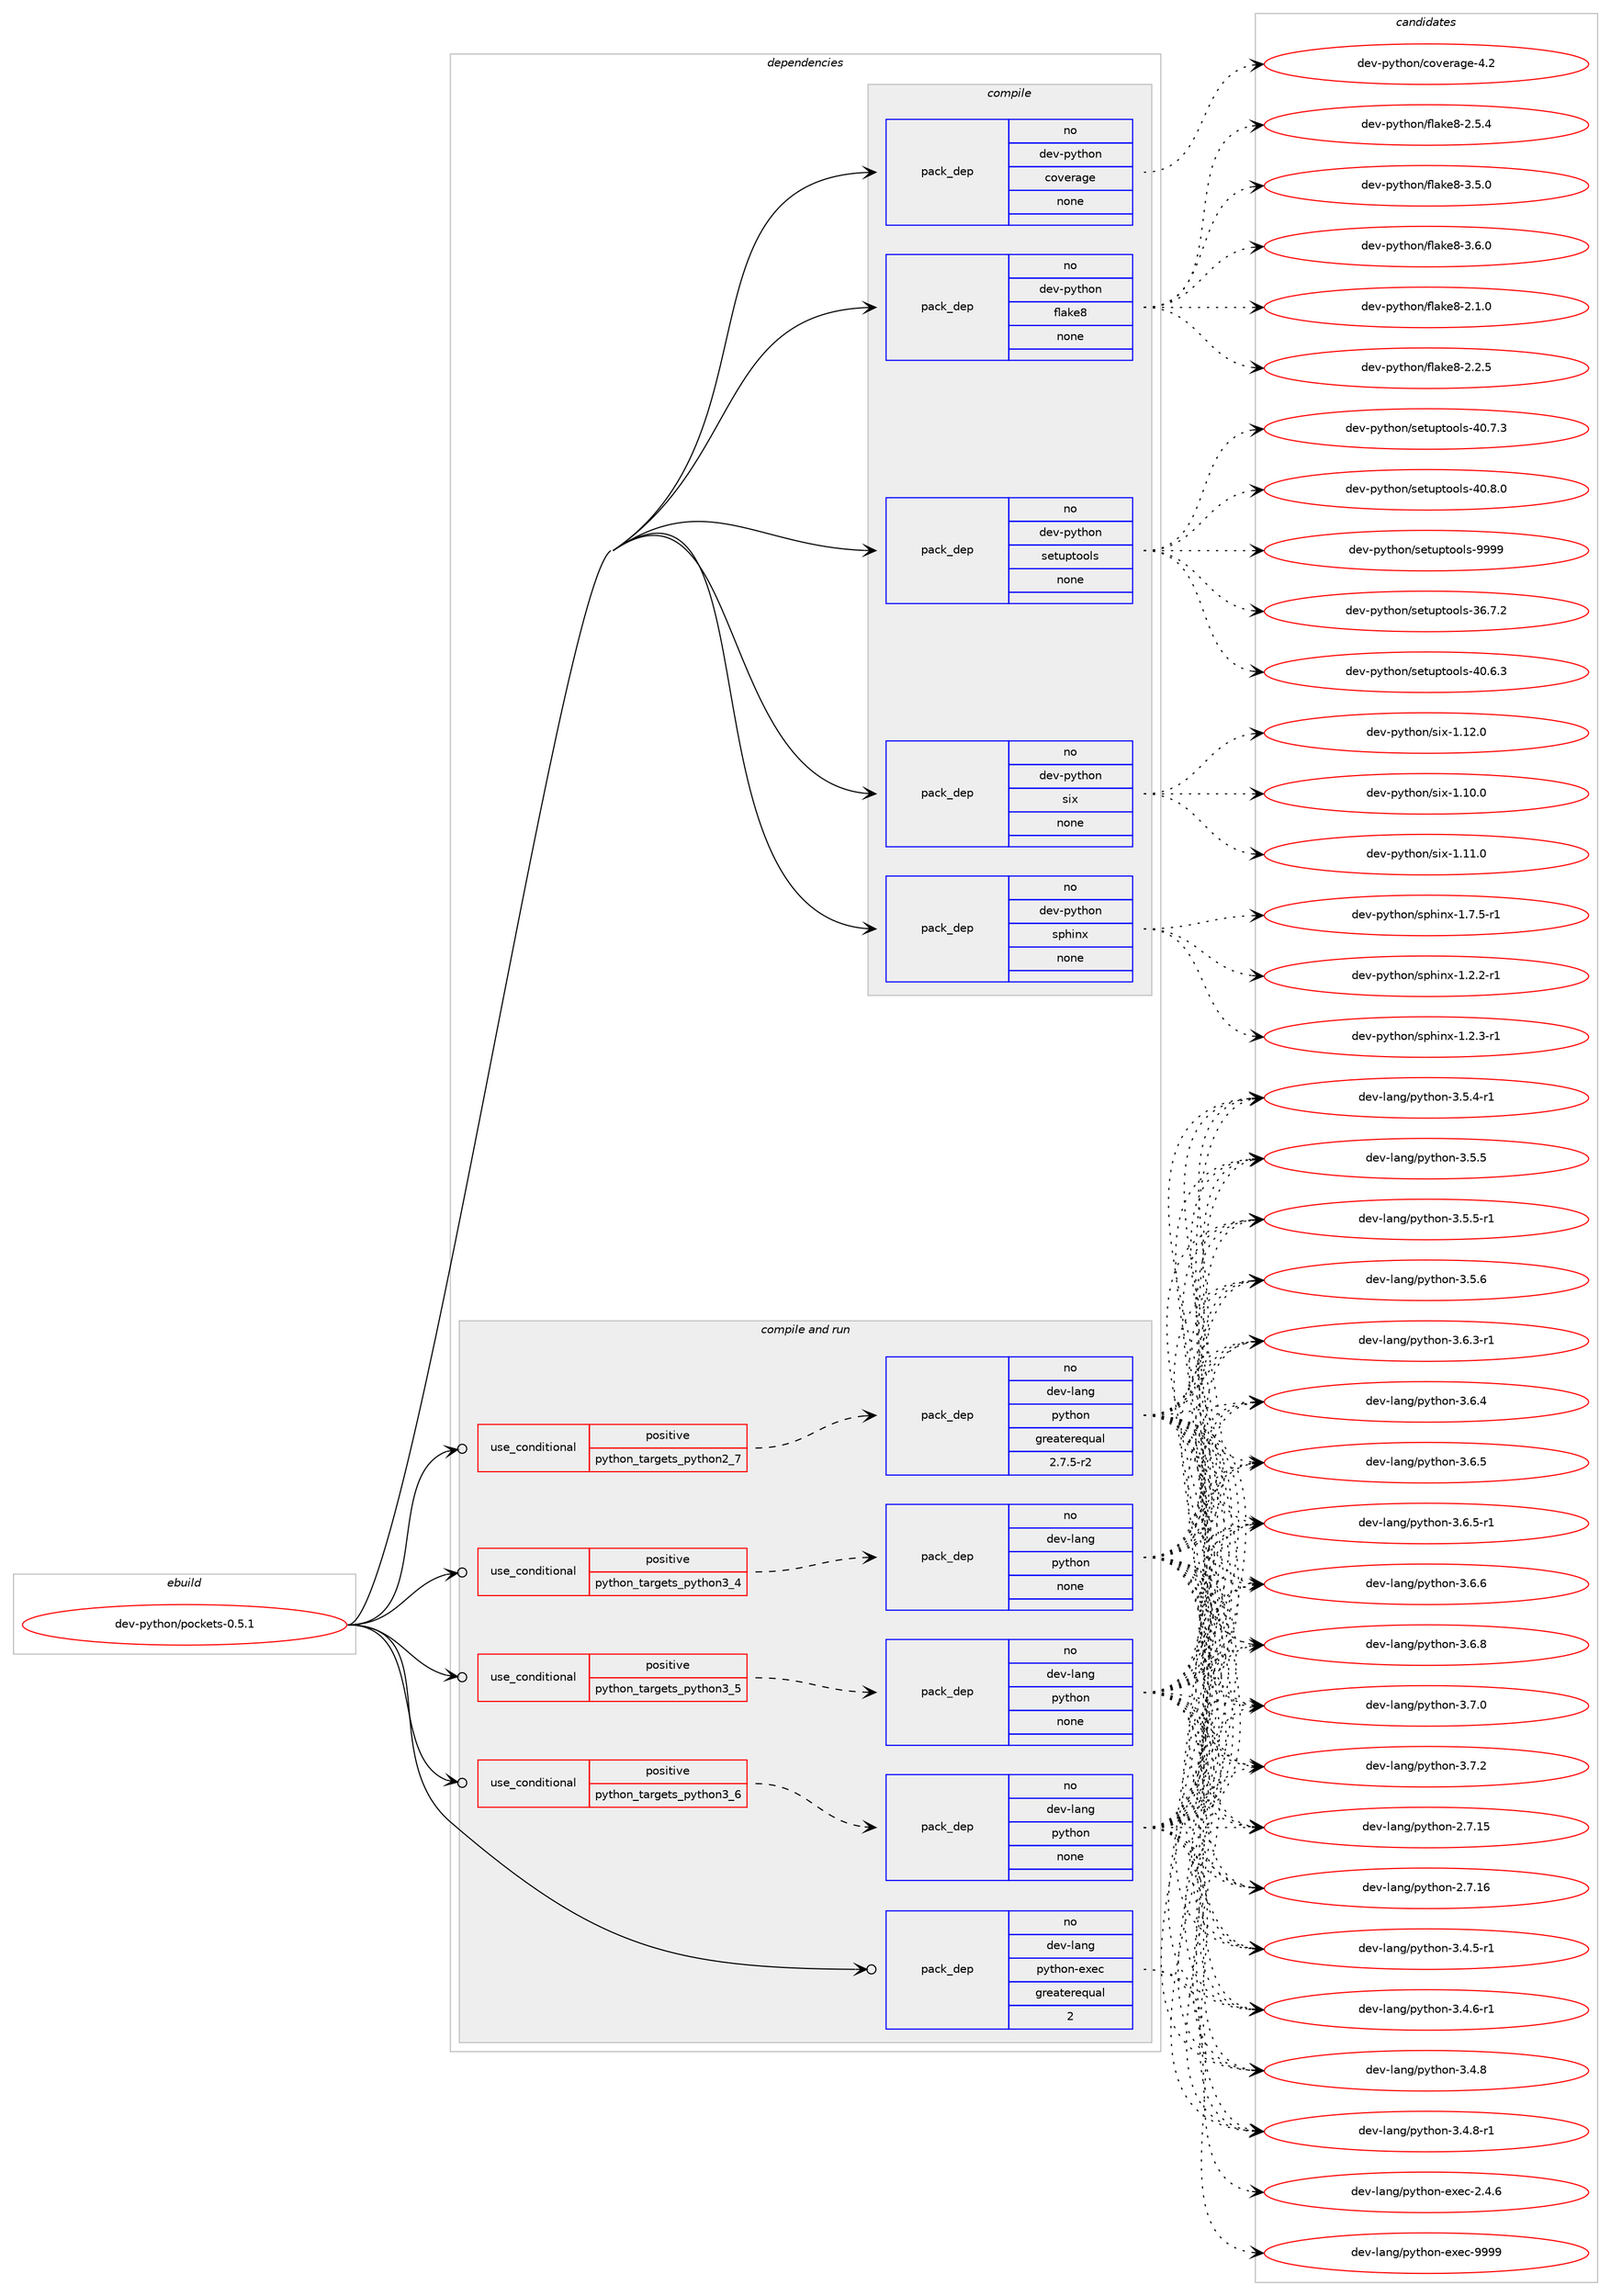 digraph prolog {

# *************
# Graph options
# *************

newrank=true;
concentrate=true;
compound=true;
graph [rankdir=LR,fontname=Helvetica,fontsize=10,ranksep=1.5];#, ranksep=2.5, nodesep=0.2];
edge  [arrowhead=vee];
node  [fontname=Helvetica,fontsize=10];

# **********
# The ebuild
# **********

subgraph cluster_leftcol {
color=gray;
rank=same;
label=<<i>ebuild</i>>;
id [label="dev-python/pockets-0.5.1", color=red, width=4, href="../dev-python/pockets-0.5.1.svg"];
}

# ****************
# The dependencies
# ****************

subgraph cluster_midcol {
color=gray;
label=<<i>dependencies</i>>;
subgraph cluster_compile {
fillcolor="#eeeeee";
style=filled;
label=<<i>compile</i>>;
subgraph pack1023171 {
dependency1426173 [label=<<TABLE BORDER="0" CELLBORDER="1" CELLSPACING="0" CELLPADDING="4" WIDTH="220"><TR><TD ROWSPAN="6" CELLPADDING="30">pack_dep</TD></TR><TR><TD WIDTH="110">no</TD></TR><TR><TD>dev-python</TD></TR><TR><TD>coverage</TD></TR><TR><TD>none</TD></TR><TR><TD></TD></TR></TABLE>>, shape=none, color=blue];
}
id:e -> dependency1426173:w [weight=20,style="solid",arrowhead="vee"];
subgraph pack1023172 {
dependency1426174 [label=<<TABLE BORDER="0" CELLBORDER="1" CELLSPACING="0" CELLPADDING="4" WIDTH="220"><TR><TD ROWSPAN="6" CELLPADDING="30">pack_dep</TD></TR><TR><TD WIDTH="110">no</TD></TR><TR><TD>dev-python</TD></TR><TR><TD>flake8</TD></TR><TR><TD>none</TD></TR><TR><TD></TD></TR></TABLE>>, shape=none, color=blue];
}
id:e -> dependency1426174:w [weight=20,style="solid",arrowhead="vee"];
subgraph pack1023173 {
dependency1426175 [label=<<TABLE BORDER="0" CELLBORDER="1" CELLSPACING="0" CELLPADDING="4" WIDTH="220"><TR><TD ROWSPAN="6" CELLPADDING="30">pack_dep</TD></TR><TR><TD WIDTH="110">no</TD></TR><TR><TD>dev-python</TD></TR><TR><TD>setuptools</TD></TR><TR><TD>none</TD></TR><TR><TD></TD></TR></TABLE>>, shape=none, color=blue];
}
id:e -> dependency1426175:w [weight=20,style="solid",arrowhead="vee"];
subgraph pack1023174 {
dependency1426176 [label=<<TABLE BORDER="0" CELLBORDER="1" CELLSPACING="0" CELLPADDING="4" WIDTH="220"><TR><TD ROWSPAN="6" CELLPADDING="30">pack_dep</TD></TR><TR><TD WIDTH="110">no</TD></TR><TR><TD>dev-python</TD></TR><TR><TD>six</TD></TR><TR><TD>none</TD></TR><TR><TD></TD></TR></TABLE>>, shape=none, color=blue];
}
id:e -> dependency1426176:w [weight=20,style="solid",arrowhead="vee"];
subgraph pack1023175 {
dependency1426177 [label=<<TABLE BORDER="0" CELLBORDER="1" CELLSPACING="0" CELLPADDING="4" WIDTH="220"><TR><TD ROWSPAN="6" CELLPADDING="30">pack_dep</TD></TR><TR><TD WIDTH="110">no</TD></TR><TR><TD>dev-python</TD></TR><TR><TD>sphinx</TD></TR><TR><TD>none</TD></TR><TR><TD></TD></TR></TABLE>>, shape=none, color=blue];
}
id:e -> dependency1426177:w [weight=20,style="solid",arrowhead="vee"];
}
subgraph cluster_compileandrun {
fillcolor="#eeeeee";
style=filled;
label=<<i>compile and run</i>>;
subgraph cond379692 {
dependency1426178 [label=<<TABLE BORDER="0" CELLBORDER="1" CELLSPACING="0" CELLPADDING="4"><TR><TD ROWSPAN="3" CELLPADDING="10">use_conditional</TD></TR><TR><TD>positive</TD></TR><TR><TD>python_targets_python2_7</TD></TR></TABLE>>, shape=none, color=red];
subgraph pack1023176 {
dependency1426179 [label=<<TABLE BORDER="0" CELLBORDER="1" CELLSPACING="0" CELLPADDING="4" WIDTH="220"><TR><TD ROWSPAN="6" CELLPADDING="30">pack_dep</TD></TR><TR><TD WIDTH="110">no</TD></TR><TR><TD>dev-lang</TD></TR><TR><TD>python</TD></TR><TR><TD>greaterequal</TD></TR><TR><TD>2.7.5-r2</TD></TR></TABLE>>, shape=none, color=blue];
}
dependency1426178:e -> dependency1426179:w [weight=20,style="dashed",arrowhead="vee"];
}
id:e -> dependency1426178:w [weight=20,style="solid",arrowhead="odotvee"];
subgraph cond379693 {
dependency1426180 [label=<<TABLE BORDER="0" CELLBORDER="1" CELLSPACING="0" CELLPADDING="4"><TR><TD ROWSPAN="3" CELLPADDING="10">use_conditional</TD></TR><TR><TD>positive</TD></TR><TR><TD>python_targets_python3_4</TD></TR></TABLE>>, shape=none, color=red];
subgraph pack1023177 {
dependency1426181 [label=<<TABLE BORDER="0" CELLBORDER="1" CELLSPACING="0" CELLPADDING="4" WIDTH="220"><TR><TD ROWSPAN="6" CELLPADDING="30">pack_dep</TD></TR><TR><TD WIDTH="110">no</TD></TR><TR><TD>dev-lang</TD></TR><TR><TD>python</TD></TR><TR><TD>none</TD></TR><TR><TD></TD></TR></TABLE>>, shape=none, color=blue];
}
dependency1426180:e -> dependency1426181:w [weight=20,style="dashed",arrowhead="vee"];
}
id:e -> dependency1426180:w [weight=20,style="solid",arrowhead="odotvee"];
subgraph cond379694 {
dependency1426182 [label=<<TABLE BORDER="0" CELLBORDER="1" CELLSPACING="0" CELLPADDING="4"><TR><TD ROWSPAN="3" CELLPADDING="10">use_conditional</TD></TR><TR><TD>positive</TD></TR><TR><TD>python_targets_python3_5</TD></TR></TABLE>>, shape=none, color=red];
subgraph pack1023178 {
dependency1426183 [label=<<TABLE BORDER="0" CELLBORDER="1" CELLSPACING="0" CELLPADDING="4" WIDTH="220"><TR><TD ROWSPAN="6" CELLPADDING="30">pack_dep</TD></TR><TR><TD WIDTH="110">no</TD></TR><TR><TD>dev-lang</TD></TR><TR><TD>python</TD></TR><TR><TD>none</TD></TR><TR><TD></TD></TR></TABLE>>, shape=none, color=blue];
}
dependency1426182:e -> dependency1426183:w [weight=20,style="dashed",arrowhead="vee"];
}
id:e -> dependency1426182:w [weight=20,style="solid",arrowhead="odotvee"];
subgraph cond379695 {
dependency1426184 [label=<<TABLE BORDER="0" CELLBORDER="1" CELLSPACING="0" CELLPADDING="4"><TR><TD ROWSPAN="3" CELLPADDING="10">use_conditional</TD></TR><TR><TD>positive</TD></TR><TR><TD>python_targets_python3_6</TD></TR></TABLE>>, shape=none, color=red];
subgraph pack1023179 {
dependency1426185 [label=<<TABLE BORDER="0" CELLBORDER="1" CELLSPACING="0" CELLPADDING="4" WIDTH="220"><TR><TD ROWSPAN="6" CELLPADDING="30">pack_dep</TD></TR><TR><TD WIDTH="110">no</TD></TR><TR><TD>dev-lang</TD></TR><TR><TD>python</TD></TR><TR><TD>none</TD></TR><TR><TD></TD></TR></TABLE>>, shape=none, color=blue];
}
dependency1426184:e -> dependency1426185:w [weight=20,style="dashed",arrowhead="vee"];
}
id:e -> dependency1426184:w [weight=20,style="solid",arrowhead="odotvee"];
subgraph pack1023180 {
dependency1426186 [label=<<TABLE BORDER="0" CELLBORDER="1" CELLSPACING="0" CELLPADDING="4" WIDTH="220"><TR><TD ROWSPAN="6" CELLPADDING="30">pack_dep</TD></TR><TR><TD WIDTH="110">no</TD></TR><TR><TD>dev-lang</TD></TR><TR><TD>python-exec</TD></TR><TR><TD>greaterequal</TD></TR><TR><TD>2</TD></TR></TABLE>>, shape=none, color=blue];
}
id:e -> dependency1426186:w [weight=20,style="solid",arrowhead="odotvee"];
}
subgraph cluster_run {
fillcolor="#eeeeee";
style=filled;
label=<<i>run</i>>;
}
}

# **************
# The candidates
# **************

subgraph cluster_choices {
rank=same;
color=gray;
label=<<i>candidates</i>>;

subgraph choice1023171 {
color=black;
nodesep=1;
choice1001011184511212111610411111047991111181011149710310145524650 [label="dev-python/coverage-4.2", color=red, width=4,href="../dev-python/coverage-4.2.svg"];
dependency1426173:e -> choice1001011184511212111610411111047991111181011149710310145524650:w [style=dotted,weight="100"];
}
subgraph choice1023172 {
color=black;
nodesep=1;
choice10010111845112121116104111110471021089710710156455046494648 [label="dev-python/flake8-2.1.0", color=red, width=4,href="../dev-python/flake8-2.1.0.svg"];
choice10010111845112121116104111110471021089710710156455046504653 [label="dev-python/flake8-2.2.5", color=red, width=4,href="../dev-python/flake8-2.2.5.svg"];
choice10010111845112121116104111110471021089710710156455046534652 [label="dev-python/flake8-2.5.4", color=red, width=4,href="../dev-python/flake8-2.5.4.svg"];
choice10010111845112121116104111110471021089710710156455146534648 [label="dev-python/flake8-3.5.0", color=red, width=4,href="../dev-python/flake8-3.5.0.svg"];
choice10010111845112121116104111110471021089710710156455146544648 [label="dev-python/flake8-3.6.0", color=red, width=4,href="../dev-python/flake8-3.6.0.svg"];
dependency1426174:e -> choice10010111845112121116104111110471021089710710156455046494648:w [style=dotted,weight="100"];
dependency1426174:e -> choice10010111845112121116104111110471021089710710156455046504653:w [style=dotted,weight="100"];
dependency1426174:e -> choice10010111845112121116104111110471021089710710156455046534652:w [style=dotted,weight="100"];
dependency1426174:e -> choice10010111845112121116104111110471021089710710156455146534648:w [style=dotted,weight="100"];
dependency1426174:e -> choice10010111845112121116104111110471021089710710156455146544648:w [style=dotted,weight="100"];
}
subgraph choice1023173 {
color=black;
nodesep=1;
choice100101118451121211161041111104711510111611711211611111110811545515446554650 [label="dev-python/setuptools-36.7.2", color=red, width=4,href="../dev-python/setuptools-36.7.2.svg"];
choice100101118451121211161041111104711510111611711211611111110811545524846544651 [label="dev-python/setuptools-40.6.3", color=red, width=4,href="../dev-python/setuptools-40.6.3.svg"];
choice100101118451121211161041111104711510111611711211611111110811545524846554651 [label="dev-python/setuptools-40.7.3", color=red, width=4,href="../dev-python/setuptools-40.7.3.svg"];
choice100101118451121211161041111104711510111611711211611111110811545524846564648 [label="dev-python/setuptools-40.8.0", color=red, width=4,href="../dev-python/setuptools-40.8.0.svg"];
choice10010111845112121116104111110471151011161171121161111111081154557575757 [label="dev-python/setuptools-9999", color=red, width=4,href="../dev-python/setuptools-9999.svg"];
dependency1426175:e -> choice100101118451121211161041111104711510111611711211611111110811545515446554650:w [style=dotted,weight="100"];
dependency1426175:e -> choice100101118451121211161041111104711510111611711211611111110811545524846544651:w [style=dotted,weight="100"];
dependency1426175:e -> choice100101118451121211161041111104711510111611711211611111110811545524846554651:w [style=dotted,weight="100"];
dependency1426175:e -> choice100101118451121211161041111104711510111611711211611111110811545524846564648:w [style=dotted,weight="100"];
dependency1426175:e -> choice10010111845112121116104111110471151011161171121161111111081154557575757:w [style=dotted,weight="100"];
}
subgraph choice1023174 {
color=black;
nodesep=1;
choice100101118451121211161041111104711510512045494649484648 [label="dev-python/six-1.10.0", color=red, width=4,href="../dev-python/six-1.10.0.svg"];
choice100101118451121211161041111104711510512045494649494648 [label="dev-python/six-1.11.0", color=red, width=4,href="../dev-python/six-1.11.0.svg"];
choice100101118451121211161041111104711510512045494649504648 [label="dev-python/six-1.12.0", color=red, width=4,href="../dev-python/six-1.12.0.svg"];
dependency1426176:e -> choice100101118451121211161041111104711510512045494649484648:w [style=dotted,weight="100"];
dependency1426176:e -> choice100101118451121211161041111104711510512045494649494648:w [style=dotted,weight="100"];
dependency1426176:e -> choice100101118451121211161041111104711510512045494649504648:w [style=dotted,weight="100"];
}
subgraph choice1023175 {
color=black;
nodesep=1;
choice10010111845112121116104111110471151121041051101204549465046504511449 [label="dev-python/sphinx-1.2.2-r1", color=red, width=4,href="../dev-python/sphinx-1.2.2-r1.svg"];
choice10010111845112121116104111110471151121041051101204549465046514511449 [label="dev-python/sphinx-1.2.3-r1", color=red, width=4,href="../dev-python/sphinx-1.2.3-r1.svg"];
choice10010111845112121116104111110471151121041051101204549465546534511449 [label="dev-python/sphinx-1.7.5-r1", color=red, width=4,href="../dev-python/sphinx-1.7.5-r1.svg"];
dependency1426177:e -> choice10010111845112121116104111110471151121041051101204549465046504511449:w [style=dotted,weight="100"];
dependency1426177:e -> choice10010111845112121116104111110471151121041051101204549465046514511449:w [style=dotted,weight="100"];
dependency1426177:e -> choice10010111845112121116104111110471151121041051101204549465546534511449:w [style=dotted,weight="100"];
}
subgraph choice1023176 {
color=black;
nodesep=1;
choice10010111845108971101034711212111610411111045504655464953 [label="dev-lang/python-2.7.15", color=red, width=4,href="../dev-lang/python-2.7.15.svg"];
choice10010111845108971101034711212111610411111045504655464954 [label="dev-lang/python-2.7.16", color=red, width=4,href="../dev-lang/python-2.7.16.svg"];
choice1001011184510897110103471121211161041111104551465246534511449 [label="dev-lang/python-3.4.5-r1", color=red, width=4,href="../dev-lang/python-3.4.5-r1.svg"];
choice1001011184510897110103471121211161041111104551465246544511449 [label="dev-lang/python-3.4.6-r1", color=red, width=4,href="../dev-lang/python-3.4.6-r1.svg"];
choice100101118451089711010347112121116104111110455146524656 [label="dev-lang/python-3.4.8", color=red, width=4,href="../dev-lang/python-3.4.8.svg"];
choice1001011184510897110103471121211161041111104551465246564511449 [label="dev-lang/python-3.4.8-r1", color=red, width=4,href="../dev-lang/python-3.4.8-r1.svg"];
choice1001011184510897110103471121211161041111104551465346524511449 [label="dev-lang/python-3.5.4-r1", color=red, width=4,href="../dev-lang/python-3.5.4-r1.svg"];
choice100101118451089711010347112121116104111110455146534653 [label="dev-lang/python-3.5.5", color=red, width=4,href="../dev-lang/python-3.5.5.svg"];
choice1001011184510897110103471121211161041111104551465346534511449 [label="dev-lang/python-3.5.5-r1", color=red, width=4,href="../dev-lang/python-3.5.5-r1.svg"];
choice100101118451089711010347112121116104111110455146534654 [label="dev-lang/python-3.5.6", color=red, width=4,href="../dev-lang/python-3.5.6.svg"];
choice1001011184510897110103471121211161041111104551465446514511449 [label="dev-lang/python-3.6.3-r1", color=red, width=4,href="../dev-lang/python-3.6.3-r1.svg"];
choice100101118451089711010347112121116104111110455146544652 [label="dev-lang/python-3.6.4", color=red, width=4,href="../dev-lang/python-3.6.4.svg"];
choice100101118451089711010347112121116104111110455146544653 [label="dev-lang/python-3.6.5", color=red, width=4,href="../dev-lang/python-3.6.5.svg"];
choice1001011184510897110103471121211161041111104551465446534511449 [label="dev-lang/python-3.6.5-r1", color=red, width=4,href="../dev-lang/python-3.6.5-r1.svg"];
choice100101118451089711010347112121116104111110455146544654 [label="dev-lang/python-3.6.6", color=red, width=4,href="../dev-lang/python-3.6.6.svg"];
choice100101118451089711010347112121116104111110455146544656 [label="dev-lang/python-3.6.8", color=red, width=4,href="../dev-lang/python-3.6.8.svg"];
choice100101118451089711010347112121116104111110455146554648 [label="dev-lang/python-3.7.0", color=red, width=4,href="../dev-lang/python-3.7.0.svg"];
choice100101118451089711010347112121116104111110455146554650 [label="dev-lang/python-3.7.2", color=red, width=4,href="../dev-lang/python-3.7.2.svg"];
dependency1426179:e -> choice10010111845108971101034711212111610411111045504655464953:w [style=dotted,weight="100"];
dependency1426179:e -> choice10010111845108971101034711212111610411111045504655464954:w [style=dotted,weight="100"];
dependency1426179:e -> choice1001011184510897110103471121211161041111104551465246534511449:w [style=dotted,weight="100"];
dependency1426179:e -> choice1001011184510897110103471121211161041111104551465246544511449:w [style=dotted,weight="100"];
dependency1426179:e -> choice100101118451089711010347112121116104111110455146524656:w [style=dotted,weight="100"];
dependency1426179:e -> choice1001011184510897110103471121211161041111104551465246564511449:w [style=dotted,weight="100"];
dependency1426179:e -> choice1001011184510897110103471121211161041111104551465346524511449:w [style=dotted,weight="100"];
dependency1426179:e -> choice100101118451089711010347112121116104111110455146534653:w [style=dotted,weight="100"];
dependency1426179:e -> choice1001011184510897110103471121211161041111104551465346534511449:w [style=dotted,weight="100"];
dependency1426179:e -> choice100101118451089711010347112121116104111110455146534654:w [style=dotted,weight="100"];
dependency1426179:e -> choice1001011184510897110103471121211161041111104551465446514511449:w [style=dotted,weight="100"];
dependency1426179:e -> choice100101118451089711010347112121116104111110455146544652:w [style=dotted,weight="100"];
dependency1426179:e -> choice100101118451089711010347112121116104111110455146544653:w [style=dotted,weight="100"];
dependency1426179:e -> choice1001011184510897110103471121211161041111104551465446534511449:w [style=dotted,weight="100"];
dependency1426179:e -> choice100101118451089711010347112121116104111110455146544654:w [style=dotted,weight="100"];
dependency1426179:e -> choice100101118451089711010347112121116104111110455146544656:w [style=dotted,weight="100"];
dependency1426179:e -> choice100101118451089711010347112121116104111110455146554648:w [style=dotted,weight="100"];
dependency1426179:e -> choice100101118451089711010347112121116104111110455146554650:w [style=dotted,weight="100"];
}
subgraph choice1023177 {
color=black;
nodesep=1;
choice10010111845108971101034711212111610411111045504655464953 [label="dev-lang/python-2.7.15", color=red, width=4,href="../dev-lang/python-2.7.15.svg"];
choice10010111845108971101034711212111610411111045504655464954 [label="dev-lang/python-2.7.16", color=red, width=4,href="../dev-lang/python-2.7.16.svg"];
choice1001011184510897110103471121211161041111104551465246534511449 [label="dev-lang/python-3.4.5-r1", color=red, width=4,href="../dev-lang/python-3.4.5-r1.svg"];
choice1001011184510897110103471121211161041111104551465246544511449 [label="dev-lang/python-3.4.6-r1", color=red, width=4,href="../dev-lang/python-3.4.6-r1.svg"];
choice100101118451089711010347112121116104111110455146524656 [label="dev-lang/python-3.4.8", color=red, width=4,href="../dev-lang/python-3.4.8.svg"];
choice1001011184510897110103471121211161041111104551465246564511449 [label="dev-lang/python-3.4.8-r1", color=red, width=4,href="../dev-lang/python-3.4.8-r1.svg"];
choice1001011184510897110103471121211161041111104551465346524511449 [label="dev-lang/python-3.5.4-r1", color=red, width=4,href="../dev-lang/python-3.5.4-r1.svg"];
choice100101118451089711010347112121116104111110455146534653 [label="dev-lang/python-3.5.5", color=red, width=4,href="../dev-lang/python-3.5.5.svg"];
choice1001011184510897110103471121211161041111104551465346534511449 [label="dev-lang/python-3.5.5-r1", color=red, width=4,href="../dev-lang/python-3.5.5-r1.svg"];
choice100101118451089711010347112121116104111110455146534654 [label="dev-lang/python-3.5.6", color=red, width=4,href="../dev-lang/python-3.5.6.svg"];
choice1001011184510897110103471121211161041111104551465446514511449 [label="dev-lang/python-3.6.3-r1", color=red, width=4,href="../dev-lang/python-3.6.3-r1.svg"];
choice100101118451089711010347112121116104111110455146544652 [label="dev-lang/python-3.6.4", color=red, width=4,href="../dev-lang/python-3.6.4.svg"];
choice100101118451089711010347112121116104111110455146544653 [label="dev-lang/python-3.6.5", color=red, width=4,href="../dev-lang/python-3.6.5.svg"];
choice1001011184510897110103471121211161041111104551465446534511449 [label="dev-lang/python-3.6.5-r1", color=red, width=4,href="../dev-lang/python-3.6.5-r1.svg"];
choice100101118451089711010347112121116104111110455146544654 [label="dev-lang/python-3.6.6", color=red, width=4,href="../dev-lang/python-3.6.6.svg"];
choice100101118451089711010347112121116104111110455146544656 [label="dev-lang/python-3.6.8", color=red, width=4,href="../dev-lang/python-3.6.8.svg"];
choice100101118451089711010347112121116104111110455146554648 [label="dev-lang/python-3.7.0", color=red, width=4,href="../dev-lang/python-3.7.0.svg"];
choice100101118451089711010347112121116104111110455146554650 [label="dev-lang/python-3.7.2", color=red, width=4,href="../dev-lang/python-3.7.2.svg"];
dependency1426181:e -> choice10010111845108971101034711212111610411111045504655464953:w [style=dotted,weight="100"];
dependency1426181:e -> choice10010111845108971101034711212111610411111045504655464954:w [style=dotted,weight="100"];
dependency1426181:e -> choice1001011184510897110103471121211161041111104551465246534511449:w [style=dotted,weight="100"];
dependency1426181:e -> choice1001011184510897110103471121211161041111104551465246544511449:w [style=dotted,weight="100"];
dependency1426181:e -> choice100101118451089711010347112121116104111110455146524656:w [style=dotted,weight="100"];
dependency1426181:e -> choice1001011184510897110103471121211161041111104551465246564511449:w [style=dotted,weight="100"];
dependency1426181:e -> choice1001011184510897110103471121211161041111104551465346524511449:w [style=dotted,weight="100"];
dependency1426181:e -> choice100101118451089711010347112121116104111110455146534653:w [style=dotted,weight="100"];
dependency1426181:e -> choice1001011184510897110103471121211161041111104551465346534511449:w [style=dotted,weight="100"];
dependency1426181:e -> choice100101118451089711010347112121116104111110455146534654:w [style=dotted,weight="100"];
dependency1426181:e -> choice1001011184510897110103471121211161041111104551465446514511449:w [style=dotted,weight="100"];
dependency1426181:e -> choice100101118451089711010347112121116104111110455146544652:w [style=dotted,weight="100"];
dependency1426181:e -> choice100101118451089711010347112121116104111110455146544653:w [style=dotted,weight="100"];
dependency1426181:e -> choice1001011184510897110103471121211161041111104551465446534511449:w [style=dotted,weight="100"];
dependency1426181:e -> choice100101118451089711010347112121116104111110455146544654:w [style=dotted,weight="100"];
dependency1426181:e -> choice100101118451089711010347112121116104111110455146544656:w [style=dotted,weight="100"];
dependency1426181:e -> choice100101118451089711010347112121116104111110455146554648:w [style=dotted,weight="100"];
dependency1426181:e -> choice100101118451089711010347112121116104111110455146554650:w [style=dotted,weight="100"];
}
subgraph choice1023178 {
color=black;
nodesep=1;
choice10010111845108971101034711212111610411111045504655464953 [label="dev-lang/python-2.7.15", color=red, width=4,href="../dev-lang/python-2.7.15.svg"];
choice10010111845108971101034711212111610411111045504655464954 [label="dev-lang/python-2.7.16", color=red, width=4,href="../dev-lang/python-2.7.16.svg"];
choice1001011184510897110103471121211161041111104551465246534511449 [label="dev-lang/python-3.4.5-r1", color=red, width=4,href="../dev-lang/python-3.4.5-r1.svg"];
choice1001011184510897110103471121211161041111104551465246544511449 [label="dev-lang/python-3.4.6-r1", color=red, width=4,href="../dev-lang/python-3.4.6-r1.svg"];
choice100101118451089711010347112121116104111110455146524656 [label="dev-lang/python-3.4.8", color=red, width=4,href="../dev-lang/python-3.4.8.svg"];
choice1001011184510897110103471121211161041111104551465246564511449 [label="dev-lang/python-3.4.8-r1", color=red, width=4,href="../dev-lang/python-3.4.8-r1.svg"];
choice1001011184510897110103471121211161041111104551465346524511449 [label="dev-lang/python-3.5.4-r1", color=red, width=4,href="../dev-lang/python-3.5.4-r1.svg"];
choice100101118451089711010347112121116104111110455146534653 [label="dev-lang/python-3.5.5", color=red, width=4,href="../dev-lang/python-3.5.5.svg"];
choice1001011184510897110103471121211161041111104551465346534511449 [label="dev-lang/python-3.5.5-r1", color=red, width=4,href="../dev-lang/python-3.5.5-r1.svg"];
choice100101118451089711010347112121116104111110455146534654 [label="dev-lang/python-3.5.6", color=red, width=4,href="../dev-lang/python-3.5.6.svg"];
choice1001011184510897110103471121211161041111104551465446514511449 [label="dev-lang/python-3.6.3-r1", color=red, width=4,href="../dev-lang/python-3.6.3-r1.svg"];
choice100101118451089711010347112121116104111110455146544652 [label="dev-lang/python-3.6.4", color=red, width=4,href="../dev-lang/python-3.6.4.svg"];
choice100101118451089711010347112121116104111110455146544653 [label="dev-lang/python-3.6.5", color=red, width=4,href="../dev-lang/python-3.6.5.svg"];
choice1001011184510897110103471121211161041111104551465446534511449 [label="dev-lang/python-3.6.5-r1", color=red, width=4,href="../dev-lang/python-3.6.5-r1.svg"];
choice100101118451089711010347112121116104111110455146544654 [label="dev-lang/python-3.6.6", color=red, width=4,href="../dev-lang/python-3.6.6.svg"];
choice100101118451089711010347112121116104111110455146544656 [label="dev-lang/python-3.6.8", color=red, width=4,href="../dev-lang/python-3.6.8.svg"];
choice100101118451089711010347112121116104111110455146554648 [label="dev-lang/python-3.7.0", color=red, width=4,href="../dev-lang/python-3.7.0.svg"];
choice100101118451089711010347112121116104111110455146554650 [label="dev-lang/python-3.7.2", color=red, width=4,href="../dev-lang/python-3.7.2.svg"];
dependency1426183:e -> choice10010111845108971101034711212111610411111045504655464953:w [style=dotted,weight="100"];
dependency1426183:e -> choice10010111845108971101034711212111610411111045504655464954:w [style=dotted,weight="100"];
dependency1426183:e -> choice1001011184510897110103471121211161041111104551465246534511449:w [style=dotted,weight="100"];
dependency1426183:e -> choice1001011184510897110103471121211161041111104551465246544511449:w [style=dotted,weight="100"];
dependency1426183:e -> choice100101118451089711010347112121116104111110455146524656:w [style=dotted,weight="100"];
dependency1426183:e -> choice1001011184510897110103471121211161041111104551465246564511449:w [style=dotted,weight="100"];
dependency1426183:e -> choice1001011184510897110103471121211161041111104551465346524511449:w [style=dotted,weight="100"];
dependency1426183:e -> choice100101118451089711010347112121116104111110455146534653:w [style=dotted,weight="100"];
dependency1426183:e -> choice1001011184510897110103471121211161041111104551465346534511449:w [style=dotted,weight="100"];
dependency1426183:e -> choice100101118451089711010347112121116104111110455146534654:w [style=dotted,weight="100"];
dependency1426183:e -> choice1001011184510897110103471121211161041111104551465446514511449:w [style=dotted,weight="100"];
dependency1426183:e -> choice100101118451089711010347112121116104111110455146544652:w [style=dotted,weight="100"];
dependency1426183:e -> choice100101118451089711010347112121116104111110455146544653:w [style=dotted,weight="100"];
dependency1426183:e -> choice1001011184510897110103471121211161041111104551465446534511449:w [style=dotted,weight="100"];
dependency1426183:e -> choice100101118451089711010347112121116104111110455146544654:w [style=dotted,weight="100"];
dependency1426183:e -> choice100101118451089711010347112121116104111110455146544656:w [style=dotted,weight="100"];
dependency1426183:e -> choice100101118451089711010347112121116104111110455146554648:w [style=dotted,weight="100"];
dependency1426183:e -> choice100101118451089711010347112121116104111110455146554650:w [style=dotted,weight="100"];
}
subgraph choice1023179 {
color=black;
nodesep=1;
choice10010111845108971101034711212111610411111045504655464953 [label="dev-lang/python-2.7.15", color=red, width=4,href="../dev-lang/python-2.7.15.svg"];
choice10010111845108971101034711212111610411111045504655464954 [label="dev-lang/python-2.7.16", color=red, width=4,href="../dev-lang/python-2.7.16.svg"];
choice1001011184510897110103471121211161041111104551465246534511449 [label="dev-lang/python-3.4.5-r1", color=red, width=4,href="../dev-lang/python-3.4.5-r1.svg"];
choice1001011184510897110103471121211161041111104551465246544511449 [label="dev-lang/python-3.4.6-r1", color=red, width=4,href="../dev-lang/python-3.4.6-r1.svg"];
choice100101118451089711010347112121116104111110455146524656 [label="dev-lang/python-3.4.8", color=red, width=4,href="../dev-lang/python-3.4.8.svg"];
choice1001011184510897110103471121211161041111104551465246564511449 [label="dev-lang/python-3.4.8-r1", color=red, width=4,href="../dev-lang/python-3.4.8-r1.svg"];
choice1001011184510897110103471121211161041111104551465346524511449 [label="dev-lang/python-3.5.4-r1", color=red, width=4,href="../dev-lang/python-3.5.4-r1.svg"];
choice100101118451089711010347112121116104111110455146534653 [label="dev-lang/python-3.5.5", color=red, width=4,href="../dev-lang/python-3.5.5.svg"];
choice1001011184510897110103471121211161041111104551465346534511449 [label="dev-lang/python-3.5.5-r1", color=red, width=4,href="../dev-lang/python-3.5.5-r1.svg"];
choice100101118451089711010347112121116104111110455146534654 [label="dev-lang/python-3.5.6", color=red, width=4,href="../dev-lang/python-3.5.6.svg"];
choice1001011184510897110103471121211161041111104551465446514511449 [label="dev-lang/python-3.6.3-r1", color=red, width=4,href="../dev-lang/python-3.6.3-r1.svg"];
choice100101118451089711010347112121116104111110455146544652 [label="dev-lang/python-3.6.4", color=red, width=4,href="../dev-lang/python-3.6.4.svg"];
choice100101118451089711010347112121116104111110455146544653 [label="dev-lang/python-3.6.5", color=red, width=4,href="../dev-lang/python-3.6.5.svg"];
choice1001011184510897110103471121211161041111104551465446534511449 [label="dev-lang/python-3.6.5-r1", color=red, width=4,href="../dev-lang/python-3.6.5-r1.svg"];
choice100101118451089711010347112121116104111110455146544654 [label="dev-lang/python-3.6.6", color=red, width=4,href="../dev-lang/python-3.6.6.svg"];
choice100101118451089711010347112121116104111110455146544656 [label="dev-lang/python-3.6.8", color=red, width=4,href="../dev-lang/python-3.6.8.svg"];
choice100101118451089711010347112121116104111110455146554648 [label="dev-lang/python-3.7.0", color=red, width=4,href="../dev-lang/python-3.7.0.svg"];
choice100101118451089711010347112121116104111110455146554650 [label="dev-lang/python-3.7.2", color=red, width=4,href="../dev-lang/python-3.7.2.svg"];
dependency1426185:e -> choice10010111845108971101034711212111610411111045504655464953:w [style=dotted,weight="100"];
dependency1426185:e -> choice10010111845108971101034711212111610411111045504655464954:w [style=dotted,weight="100"];
dependency1426185:e -> choice1001011184510897110103471121211161041111104551465246534511449:w [style=dotted,weight="100"];
dependency1426185:e -> choice1001011184510897110103471121211161041111104551465246544511449:w [style=dotted,weight="100"];
dependency1426185:e -> choice100101118451089711010347112121116104111110455146524656:w [style=dotted,weight="100"];
dependency1426185:e -> choice1001011184510897110103471121211161041111104551465246564511449:w [style=dotted,weight="100"];
dependency1426185:e -> choice1001011184510897110103471121211161041111104551465346524511449:w [style=dotted,weight="100"];
dependency1426185:e -> choice100101118451089711010347112121116104111110455146534653:w [style=dotted,weight="100"];
dependency1426185:e -> choice1001011184510897110103471121211161041111104551465346534511449:w [style=dotted,weight="100"];
dependency1426185:e -> choice100101118451089711010347112121116104111110455146534654:w [style=dotted,weight="100"];
dependency1426185:e -> choice1001011184510897110103471121211161041111104551465446514511449:w [style=dotted,weight="100"];
dependency1426185:e -> choice100101118451089711010347112121116104111110455146544652:w [style=dotted,weight="100"];
dependency1426185:e -> choice100101118451089711010347112121116104111110455146544653:w [style=dotted,weight="100"];
dependency1426185:e -> choice1001011184510897110103471121211161041111104551465446534511449:w [style=dotted,weight="100"];
dependency1426185:e -> choice100101118451089711010347112121116104111110455146544654:w [style=dotted,weight="100"];
dependency1426185:e -> choice100101118451089711010347112121116104111110455146544656:w [style=dotted,weight="100"];
dependency1426185:e -> choice100101118451089711010347112121116104111110455146554648:w [style=dotted,weight="100"];
dependency1426185:e -> choice100101118451089711010347112121116104111110455146554650:w [style=dotted,weight="100"];
}
subgraph choice1023180 {
color=black;
nodesep=1;
choice1001011184510897110103471121211161041111104510112010199455046524654 [label="dev-lang/python-exec-2.4.6", color=red, width=4,href="../dev-lang/python-exec-2.4.6.svg"];
choice10010111845108971101034711212111610411111045101120101994557575757 [label="dev-lang/python-exec-9999", color=red, width=4,href="../dev-lang/python-exec-9999.svg"];
dependency1426186:e -> choice1001011184510897110103471121211161041111104510112010199455046524654:w [style=dotted,weight="100"];
dependency1426186:e -> choice10010111845108971101034711212111610411111045101120101994557575757:w [style=dotted,weight="100"];
}
}

}
